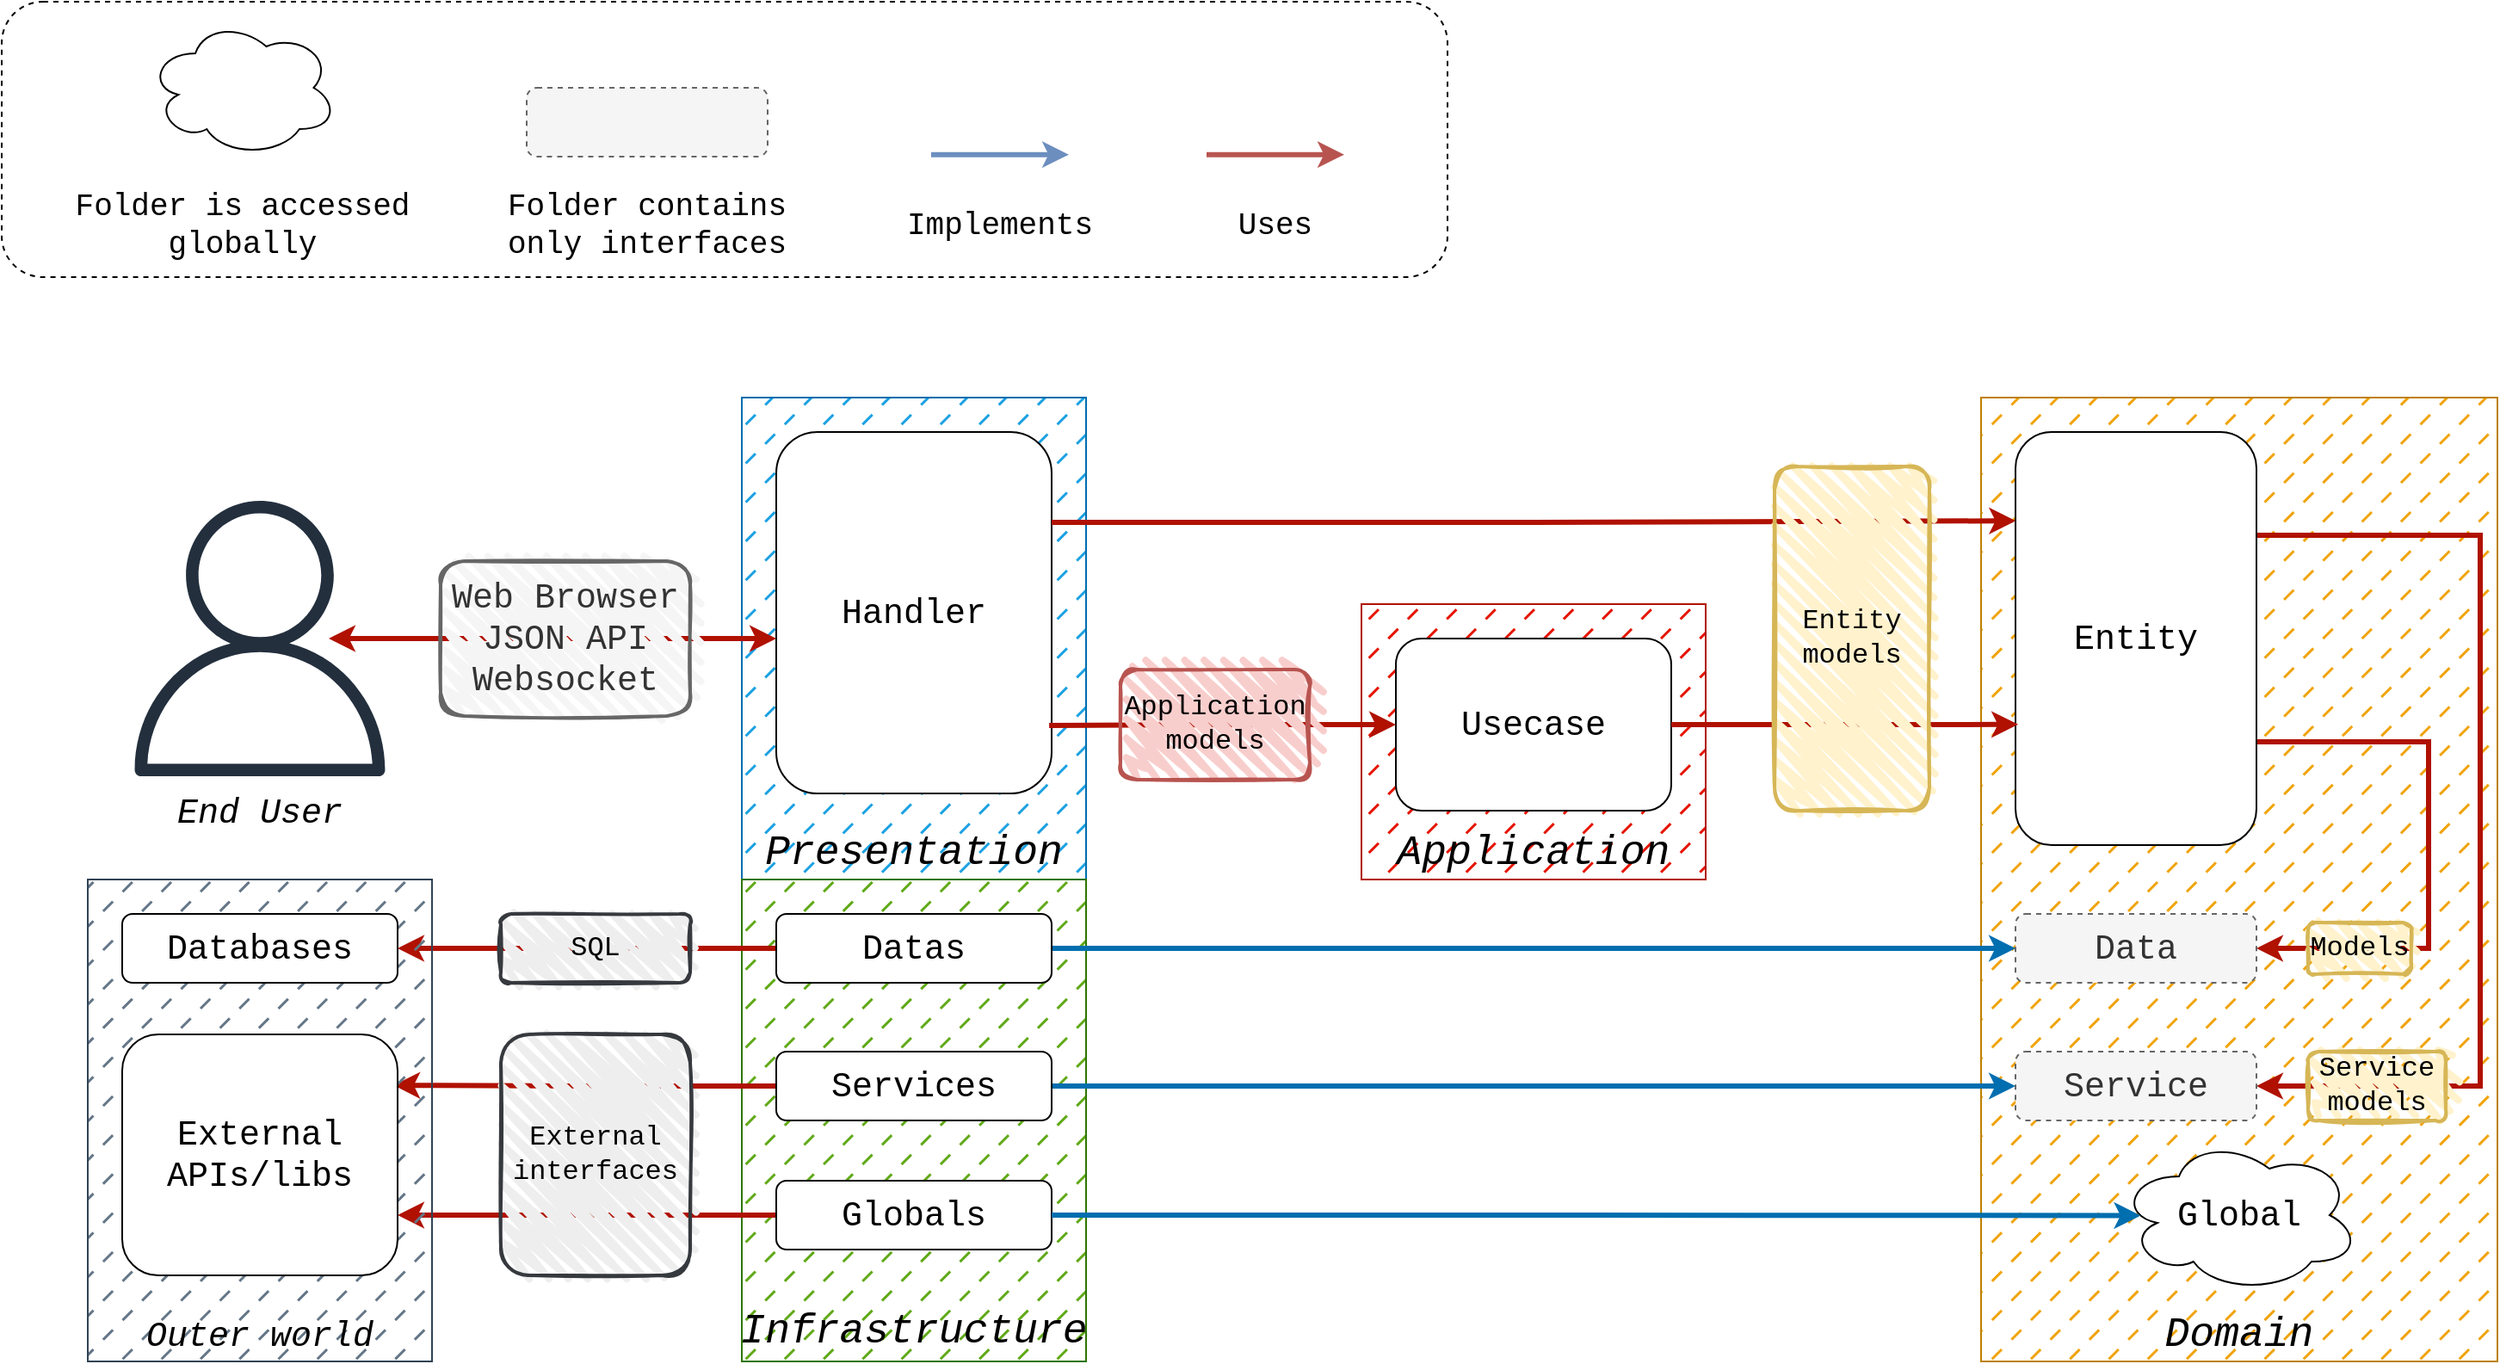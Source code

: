 <mxfile version="24.7.8">
  <diagram id="42Tpw0NirFlv4eBCXKWI" name="Flow of the app">
    <mxGraphModel dx="2827" dy="1000" grid="1" gridSize="10" guides="1" tooltips="1" connect="1" arrows="1" fold="1" page="1" pageScale="1" pageWidth="1169" pageHeight="827" math="0" shadow="0">
      <root>
        <mxCell id="0" />
        <mxCell id="1" parent="0" />
        <mxCell id="5e7feTEvIiZxVdkLuBAE-13" value="" style="rounded=1;whiteSpace=wrap;html=1;fillColor=none;dashed=1;" vertex="1" parent="1">
          <mxGeometry x="-320" width="840" height="160" as="geometry" />
        </mxCell>
        <mxCell id="icv3Nxshp4s4T6d7mBif-1" value="" style="rounded=0;whiteSpace=wrap;html=1;fillColor=#1ba1e2;strokeColor=#006EAF;fillStyle=dashed;fontColor=#ffffff;gradientColor=none;" vertex="1" parent="1">
          <mxGeometry x="110" y="230" width="200" height="280" as="geometry" />
        </mxCell>
        <mxCell id="zRhjE1oGz8II6m3b66D6-1" value="" style="rounded=0;whiteSpace=wrap;html=1;fillColor=#60a917;strokeColor=#2D7600;fillStyle=dashed;fontColor=#ffffff;" vertex="1" parent="1">
          <mxGeometry x="110" y="510" width="200" height="280" as="geometry" />
        </mxCell>
        <mxCell id="dOgGv5VV6RamK1uI13-O-3" value="" style="rounded=0;whiteSpace=wrap;html=1;fillColor=#E51400;strokeColor=#B01100;fillStyle=dashed;fontColor=#ffffff;" vertex="1" parent="1">
          <mxGeometry x="470" y="350" width="200" height="160" as="geometry" />
        </mxCell>
        <mxCell id="dOgGv5VV6RamK1uI13-O-4" value="" style="rounded=0;whiteSpace=wrap;html=1;fillColor=#F0A30A;strokeColor=#BF8000;fillStyle=dashed;fontColor=#ffffff;" vertex="1" parent="1">
          <mxGeometry x="830" y="230" width="300" height="560" as="geometry" />
        </mxCell>
        <mxCell id="6e1-HC7x6cqOcTGfSvnN-1" value="&lt;font size=&quot;1&quot; face=&quot;Courier New&quot; style=&quot;&quot;&gt;&lt;i style=&quot;font-size: 24px;&quot;&gt;Domain&lt;/i&gt;&lt;/font&gt;" style="text;html=1;align=center;verticalAlign=middle;whiteSpace=wrap;rounded=0;" vertex="1" parent="1">
          <mxGeometry x="830" y="760" width="300" height="30" as="geometry" />
        </mxCell>
        <mxCell id="6e1-HC7x6cqOcTGfSvnN-2" style="edgeStyle=orthogonalEdgeStyle;rounded=0;orthogonalLoop=1;jettySize=auto;html=1;exitX=0.5;exitY=1;exitDx=0;exitDy=0;" edge="1" parent="1">
          <mxGeometry relative="1" as="geometry">
            <mxPoint x="910" y="622.7" as="sourcePoint" />
            <mxPoint x="910" y="622.7" as="targetPoint" />
          </mxGeometry>
        </mxCell>
        <mxCell id="BwyHRkHelYlD-i3XNZ8O-1" style="edgeStyle=orthogonalEdgeStyle;rounded=0;orthogonalLoop=1;jettySize=auto;html=1;exitX=1;exitY=0.25;exitDx=0;exitDy=0;entryX=1;entryY=0.5;entryDx=0;entryDy=0;strokeWidth=3;strokeColor=#B01100;" edge="1" parent="1" source="p4gAAiggilI_gKySWl45-1" target="p4gAAiggilI_gKySWl45-5">
          <mxGeometry relative="1" as="geometry">
            <Array as="points">
              <mxPoint x="1120" y="310" />
              <mxPoint x="1120" y="630" />
            </Array>
          </mxGeometry>
        </mxCell>
        <mxCell id="BwyHRkHelYlD-i3XNZ8O-2" style="edgeStyle=orthogonalEdgeStyle;rounded=0;orthogonalLoop=1;jettySize=auto;html=1;exitX=1;exitY=0.75;exitDx=0;exitDy=0;entryX=1;entryY=0.5;entryDx=0;entryDy=0;strokeWidth=3;strokeColor=#B01100;" edge="1" parent="1" source="p4gAAiggilI_gKySWl45-1" target="p4gAAiggilI_gKySWl45-3">
          <mxGeometry relative="1" as="geometry">
            <Array as="points">
              <mxPoint x="1090" y="430" />
              <mxPoint x="1090" y="550" />
            </Array>
          </mxGeometry>
        </mxCell>
        <mxCell id="p4gAAiggilI_gKySWl45-1" value="&lt;span style=&quot;font-family: &amp;quot;Courier New&amp;quot;;&quot;&gt;&lt;font style=&quot;font-size: 20px;&quot;&gt;Entity&lt;/font&gt;&lt;/span&gt;" style="rounded=1;whiteSpace=wrap;html=1;" vertex="1" parent="1">
          <mxGeometry x="850" y="250" width="140" height="240" as="geometry" />
        </mxCell>
        <mxCell id="p4gAAiggilI_gKySWl45-3" value="&lt;span style=&quot;font-family: &amp;quot;Courier New&amp;quot;;&quot;&gt;&lt;font style=&quot;font-size: 20px;&quot;&gt;Data&lt;/font&gt;&lt;/span&gt;" style="rounded=1;whiteSpace=wrap;html=1;fillColor=#f5f5f5;fontColor=#333333;strokeColor=#666666;dashed=1;" vertex="1" parent="1">
          <mxGeometry x="850" y="530" width="140" height="40" as="geometry" />
        </mxCell>
        <mxCell id="p4gAAiggilI_gKySWl45-5" value="&lt;span style=&quot;font-family: &amp;quot;Courier New&amp;quot;;&quot;&gt;&lt;font style=&quot;font-size: 20px;&quot;&gt;Service&lt;/font&gt;&lt;/span&gt;" style="rounded=1;whiteSpace=wrap;html=1;fillColor=#f5f5f5;fontColor=#333333;strokeColor=#666666;dashed=1;" vertex="1" parent="1">
          <mxGeometry x="850" y="610" width="140" height="40" as="geometry" />
        </mxCell>
        <mxCell id="p4gAAiggilI_gKySWl45-6" value="&lt;font style=&quot;font-size: 20px;&quot; face=&quot;Courier New&quot;&gt;Global&lt;/font&gt;" style="ellipse;shape=cloud;whiteSpace=wrap;html=1;" vertex="1" parent="1">
          <mxGeometry x="910" y="660" width="140" height="90" as="geometry" />
        </mxCell>
        <mxCell id="VEzJV2id7e5CiDg3JaU8-1" value="&lt;font face=&quot;Courier New&quot;&gt;&lt;span style=&quot;font-size: 20px;&quot;&gt;Usecase&lt;/span&gt;&lt;/font&gt;" style="rounded=1;whiteSpace=wrap;html=1;" vertex="1" parent="1">
          <mxGeometry x="490" y="370" width="160" height="100" as="geometry" />
        </mxCell>
        <mxCell id="VEzJV2id7e5CiDg3JaU8-3" value="&lt;font face=&quot;Courier New&quot;&gt;&lt;span style=&quot;font-size: 24px;&quot;&gt;&lt;i&gt;Application&lt;/i&gt;&lt;/span&gt;&lt;/font&gt;" style="text;html=1;align=center;verticalAlign=middle;whiteSpace=wrap;rounded=0;" vertex="1" parent="1">
          <mxGeometry x="470" y="480" width="200" height="30" as="geometry" />
        </mxCell>
        <mxCell id="VEzJV2id7e5CiDg3JaU8-4" value="&lt;font face=&quot;Courier New&quot;&gt;&lt;span style=&quot;font-size: 20px;&quot;&gt;Handler&lt;/span&gt;&lt;/font&gt;" style="rounded=1;whiteSpace=wrap;html=1;" vertex="1" parent="1">
          <mxGeometry x="130" y="250" width="160" height="210" as="geometry" />
        </mxCell>
        <mxCell id="eUX9Hrk01rv4Ed74cBEU-1" value="&lt;font face=&quot;Courier New&quot;&gt;&lt;span style=&quot;font-size: 24px;&quot;&gt;&lt;i&gt;Presentation&lt;/i&gt;&lt;/span&gt;&lt;/font&gt;" style="text;html=1;align=center;verticalAlign=middle;whiteSpace=wrap;rounded=0;" vertex="1" parent="1">
          <mxGeometry x="110" y="480" width="200" height="30" as="geometry" />
        </mxCell>
        <mxCell id="pKRg6StBojcLivJPSXGB-1" style="edgeStyle=orthogonalEdgeStyle;rounded=0;orthogonalLoop=1;jettySize=auto;html=1;exitX=0.5;exitY=1;exitDx=0;exitDy=0;" edge="1" parent="1">
          <mxGeometry relative="1" as="geometry">
            <mxPoint x="200" y="622.7" as="sourcePoint" />
            <mxPoint x="200" y="622.7" as="targetPoint" />
          </mxGeometry>
        </mxCell>
        <mxCell id="BwyHRkHelYlD-i3XNZ8O-3" style="edgeStyle=orthogonalEdgeStyle;rounded=0;orthogonalLoop=1;jettySize=auto;html=1;exitX=1;exitY=0.5;exitDx=0;exitDy=0;entryX=0;entryY=0.5;entryDx=0;entryDy=0;fillColor=#1ba1e2;strokeColor=#006EAF;strokeWidth=3;" edge="1" parent="1" source="pKRg6StBojcLivJPSXGB-2" target="p4gAAiggilI_gKySWl45-3">
          <mxGeometry relative="1" as="geometry" />
        </mxCell>
        <mxCell id="9Nw_0gEDagjrvYhzKxSn-14" style="edgeStyle=orthogonalEdgeStyle;rounded=0;orthogonalLoop=1;jettySize=auto;html=1;exitX=0;exitY=0.5;exitDx=0;exitDy=0;entryX=1;entryY=0.5;entryDx=0;entryDy=0;strokeWidth=3;strokeColor=#B01100;" edge="1" parent="1" source="pKRg6StBojcLivJPSXGB-2" target="9Nw_0gEDagjrvYhzKxSn-12">
          <mxGeometry relative="1" as="geometry" />
        </mxCell>
        <mxCell id="pKRg6StBojcLivJPSXGB-2" value="&lt;span style=&quot;font-family: &amp;quot;Courier New&amp;quot;;&quot;&gt;&lt;font style=&quot;font-size: 20px;&quot;&gt;Datas&lt;/font&gt;&lt;/span&gt;" style="rounded=1;whiteSpace=wrap;html=1;" vertex="1" parent="1">
          <mxGeometry x="130" y="530" width="160" height="40" as="geometry" />
        </mxCell>
        <mxCell id="BwyHRkHelYlD-i3XNZ8O-4" style="edgeStyle=orthogonalEdgeStyle;rounded=0;orthogonalLoop=1;jettySize=auto;html=1;exitX=1;exitY=0.5;exitDx=0;exitDy=0;entryX=0;entryY=0.5;entryDx=0;entryDy=0;fillColor=#1ba1e2;strokeColor=#006EAF;strokeWidth=3;" edge="1" parent="1" source="pKRg6StBojcLivJPSXGB-3" target="p4gAAiggilI_gKySWl45-5">
          <mxGeometry relative="1" as="geometry" />
        </mxCell>
        <mxCell id="9Nw_0gEDagjrvYhzKxSn-15" style="edgeStyle=orthogonalEdgeStyle;rounded=0;orthogonalLoop=1;jettySize=auto;html=1;exitX=0;exitY=0.5;exitDx=0;exitDy=0;entryX=0.985;entryY=0.211;entryDx=0;entryDy=0;entryPerimeter=0;strokeWidth=3;strokeColor=#B01100;" edge="1" parent="1" source="pKRg6StBojcLivJPSXGB-3" target="9Nw_0gEDagjrvYhzKxSn-13">
          <mxGeometry relative="1" as="geometry" />
        </mxCell>
        <mxCell id="pKRg6StBojcLivJPSXGB-3" value="&lt;span style=&quot;font-family: &amp;quot;Courier New&amp;quot;;&quot;&gt;&lt;font style=&quot;font-size: 20px;&quot;&gt;Services&lt;/font&gt;&lt;/span&gt;" style="rounded=1;whiteSpace=wrap;html=1;" vertex="1" parent="1">
          <mxGeometry x="130" y="610" width="160" height="40" as="geometry" />
        </mxCell>
        <mxCell id="9Nw_0gEDagjrvYhzKxSn-16" style="edgeStyle=orthogonalEdgeStyle;rounded=0;orthogonalLoop=1;jettySize=auto;html=1;exitX=0;exitY=0.5;exitDx=0;exitDy=0;entryX=1;entryY=0.75;entryDx=0;entryDy=0;strokeWidth=3;strokeColor=#B01100;" edge="1" parent="1" source="pKRg6StBojcLivJPSXGB-8" target="9Nw_0gEDagjrvYhzKxSn-13">
          <mxGeometry relative="1" as="geometry" />
        </mxCell>
        <mxCell id="pKRg6StBojcLivJPSXGB-8" value="&lt;span style=&quot;font-family: &amp;quot;Courier New&amp;quot;;&quot;&gt;&lt;font style=&quot;font-size: 20px;&quot;&gt;Globals&lt;/font&gt;&lt;/span&gt;" style="rounded=1;whiteSpace=wrap;html=1;" vertex="1" parent="1">
          <mxGeometry x="130" y="685" width="160" height="40" as="geometry" />
        </mxCell>
        <mxCell id="pKRg6StBojcLivJPSXGB-9" value="&lt;font face=&quot;Courier New&quot;&gt;&lt;span style=&quot;font-size: 24px;&quot;&gt;&lt;i&gt;Infrastructure&lt;/i&gt;&lt;/span&gt;&lt;/font&gt;" style="text;html=1;align=center;verticalAlign=middle;whiteSpace=wrap;rounded=0;" vertex="1" parent="1">
          <mxGeometry x="110" y="755" width="200" height="35" as="geometry" />
        </mxCell>
        <mxCell id="V7hKK6gIttrooDM6nYyb-6" style="edgeStyle=orthogonalEdgeStyle;rounded=0;orthogonalLoop=1;jettySize=auto;html=1;exitX=1;exitY=0.25;exitDx=0;exitDy=0;entryX=0.001;entryY=0.215;entryDx=0;entryDy=0;entryPerimeter=0;strokeWidth=3;strokeColor=#B01100;" edge="1" parent="1" source="VEzJV2id7e5CiDg3JaU8-4" target="p4gAAiggilI_gKySWl45-1">
          <mxGeometry relative="1" as="geometry" />
        </mxCell>
        <mxCell id="V7hKK6gIttrooDM6nYyb-10" style="edgeStyle=orthogonalEdgeStyle;rounded=0;orthogonalLoop=1;jettySize=auto;html=1;exitX=1;exitY=0.5;exitDx=0;exitDy=0;entryX=0.011;entryY=0.708;entryDx=0;entryDy=0;entryPerimeter=0;strokeWidth=3;strokeColor=#B01100;" edge="1" parent="1" source="VEzJV2id7e5CiDg3JaU8-1" target="p4gAAiggilI_gKySWl45-1">
          <mxGeometry relative="1" as="geometry" />
        </mxCell>
        <mxCell id="V7hKK6gIttrooDM6nYyb-12" style="edgeStyle=orthogonalEdgeStyle;rounded=0;orthogonalLoop=1;jettySize=auto;html=1;exitX=0;exitY=0.5;exitDx=0;exitDy=0;entryX=0.991;entryY=0.812;entryDx=0;entryDy=0;entryPerimeter=0;strokeWidth=3;strokeColor=#B01100;endArrow=none;endFill=0;startArrow=classic;startFill=1;" edge="1" parent="1" source="VEzJV2id7e5CiDg3JaU8-1" target="VEzJV2id7e5CiDg3JaU8-4">
          <mxGeometry relative="1" as="geometry" />
        </mxCell>
        <mxCell id="EWEVbUWLFzX-ZMtyBytW-2" value="&lt;span style=&quot;font-family: &amp;quot;Courier New&amp;quot;; font-size: 16px;&quot;&gt;Application&lt;/span&gt;&lt;div&gt;&lt;span style=&quot;font-family: &amp;quot;Courier New&amp;quot;; font-size: 16px;&quot;&gt;models&lt;/span&gt;&lt;/div&gt;" style="rounded=1;whiteSpace=wrap;html=1;strokeWidth=2;fillWeight=4;hachureGap=8;hachureAngle=45;fillColor=#f8cecc;sketch=1;strokeColor=#b85450;fillStyle=zigzag;" vertex="1" parent="1">
          <mxGeometry x="330" y="388.04" width="110" height="63.92" as="geometry" />
        </mxCell>
        <mxCell id="2Y5WwP7FkqPvpD4vLN0e-2" value="&lt;span style=&quot;font-family: &amp;quot;Courier New&amp;quot;;&quot;&gt;&lt;font style=&quot;font-size: 16px;&quot;&gt;Entity&lt;/font&gt;&lt;/span&gt;&lt;div&gt;&lt;span style=&quot;font-family: &amp;quot;Courier New&amp;quot;;&quot;&gt;&lt;font style=&quot;font-size: 16px;&quot;&gt;models&lt;/font&gt;&lt;/span&gt;&lt;/div&gt;" style="rounded=1;whiteSpace=wrap;html=1;strokeWidth=2;fillWeight=4;hachureGap=8;hachureAngle=45;fillColor=#fff2cc;sketch=1;strokeColor=#d6b656;rotation=0;fillStyle=zigzag;" vertex="1" parent="1">
          <mxGeometry x="710" y="270" width="90" height="200" as="geometry" />
        </mxCell>
        <mxCell id="BwyHRkHelYlD-i3XNZ8O-5" style="edgeStyle=orthogonalEdgeStyle;rounded=0;orthogonalLoop=1;jettySize=auto;html=1;exitX=1;exitY=0.5;exitDx=0;exitDy=0;entryX=0.091;entryY=0.503;entryDx=0;entryDy=0;entryPerimeter=0;fillColor=#1ba1e2;strokeColor=#006EAF;strokeWidth=3;" edge="1" parent="1" source="pKRg6StBojcLivJPSXGB-8" target="p4gAAiggilI_gKySWl45-6">
          <mxGeometry relative="1" as="geometry" />
        </mxCell>
        <mxCell id="SjH-krS-hX3ebxcaWBwe-1" value="" style="sketch=0;outlineConnect=0;fontColor=#232F3E;gradientColor=none;fillColor=#232F3D;strokeColor=none;dashed=0;verticalLabelPosition=bottom;verticalAlign=top;align=center;html=1;fontSize=12;fontStyle=0;aspect=fixed;pointerEvents=1;shape=mxgraph.aws4.user;" vertex="1" parent="1">
          <mxGeometry x="-250" y="290" width="160" height="160" as="geometry" />
        </mxCell>
        <mxCell id="k-LeoLpMS9bLfQI-n7Lz-1" style="edgeStyle=orthogonalEdgeStyle;rounded=0;orthogonalLoop=1;jettySize=auto;html=1;entryX=0;entryY=0.5;entryDx=0;entryDy=0;startArrow=classic;startFill=1;strokeWidth=3;exitX=0.775;exitY=0.5;exitDx=0;exitDy=0;exitPerimeter=0;strokeColor=#B01100;" edge="1" parent="1" source="SjH-krS-hX3ebxcaWBwe-1">
          <mxGeometry relative="1" as="geometry">
            <mxPoint x="-60" y="370" as="sourcePoint" />
            <Array as="points" />
            <mxPoint x="130" y="370" as="targetPoint" />
          </mxGeometry>
        </mxCell>
        <mxCell id="k-LeoLpMS9bLfQI-n7Lz-2" value="&lt;font face=&quot;Courier New&quot;&gt;&lt;span style=&quot;font-size: 20px;&quot;&gt;Web Browser&lt;/span&gt;&lt;/font&gt;&lt;div&gt;&lt;font face=&quot;Courier New&quot;&gt;&lt;span style=&quot;font-size: 20px;&quot;&gt;JSON API&lt;/span&gt;&lt;/font&gt;&lt;/div&gt;&lt;div&gt;&lt;font face=&quot;Courier New&quot;&gt;&lt;span style=&quot;font-size: 20px;&quot;&gt;Websocket&lt;/span&gt;&lt;/font&gt;&lt;/div&gt;" style="rounded=1;whiteSpace=wrap;html=1;strokeWidth=2;fillWeight=4;hachureGap=8;hachureAngle=45;fillColor=#f5f5f5;sketch=1;strokeColor=#666666;fontColor=#333333;fillStyle=zigzag;" vertex="1" parent="1">
          <mxGeometry x="-65" y="325" width="145" height="90" as="geometry" />
        </mxCell>
        <mxCell id="k-LeoLpMS9bLfQI-n7Lz-3" value="" style="rounded=0;whiteSpace=wrap;html=1;fillColor=#647687;strokeColor=#314354;fillStyle=dashed;fontColor=#ffffff;" vertex="1" parent="1">
          <mxGeometry x="-270" y="510" width="200" height="280" as="geometry" />
        </mxCell>
        <mxCell id="YSih5RV6Dcw3c-Na_WMB-1" value="&lt;font face=&quot;Courier New&quot; style=&quot;font-size: 20px;&quot;&gt;&lt;i&gt;Outer world&lt;/i&gt;&lt;/font&gt;" style="text;html=1;align=center;verticalAlign=middle;whiteSpace=wrap;rounded=0;" vertex="1" parent="1">
          <mxGeometry x="-270" y="760" width="200" height="30" as="geometry" />
        </mxCell>
        <mxCell id="MQF-267B3wxq23Ee6HN--1" value="&lt;font face=&quot;Courier New&quot;&gt;&lt;span style=&quot;font-size: 16px;&quot;&gt;Models&lt;/span&gt;&lt;/font&gt;" style="rounded=1;whiteSpace=wrap;html=1;strokeWidth=2;fillWeight=4;hachureGap=8;hachureAngle=45;fillColor=#fff2cc;sketch=1;strokeColor=#d6b656;rotation=0;fillStyle=zigzag;" vertex="1" parent="1">
          <mxGeometry x="1020" y="535" width="60" height="30" as="geometry" />
        </mxCell>
        <mxCell id="9Nw_0gEDagjrvYhzKxSn-1" value="&lt;font face=&quot;Courier New&quot;&gt;&lt;span style=&quot;font-size: 16px;&quot;&gt;Service models&lt;/span&gt;&lt;/font&gt;" style="rounded=1;whiteSpace=wrap;html=1;strokeWidth=2;fillWeight=4;hachureGap=8;hachureAngle=45;fillColor=#fff2cc;sketch=1;strokeColor=#d6b656;rotation=0;fillStyle=zigzag;" vertex="1" parent="1">
          <mxGeometry x="1020" y="610" width="80" height="40" as="geometry" />
        </mxCell>
        <mxCell id="9Nw_0gEDagjrvYhzKxSn-6" value="&lt;font face=&quot;Courier New&quot;&gt;&lt;span style=&quot;font-size: 16px;&quot;&gt;SQL&lt;/span&gt;&lt;/font&gt;" style="rounded=1;whiteSpace=wrap;html=1;strokeWidth=2;fillWeight=4;hachureGap=8;hachureAngle=45;fillColor=#eeeeee;sketch=1;strokeColor=#36393d;fillStyle=zigzag;" vertex="1" parent="1">
          <mxGeometry x="-30" y="530" width="110" height="40" as="geometry" />
        </mxCell>
        <mxCell id="9Nw_0gEDagjrvYhzKxSn-7" value="&lt;font face=&quot;Courier New&quot;&gt;&lt;span style=&quot;font-size: 16px;&quot;&gt;External interfaces&lt;/span&gt;&lt;/font&gt;" style="rounded=1;whiteSpace=wrap;html=1;strokeWidth=2;fillWeight=4;hachureGap=8;hachureAngle=45;fillColor=#eeeeee;sketch=1;strokeColor=#36393d;fillStyle=zigzag;" vertex="1" parent="1">
          <mxGeometry x="-30" y="600" width="110" height="140" as="geometry" />
        </mxCell>
        <mxCell id="9Nw_0gEDagjrvYhzKxSn-12" value="&lt;font face=&quot;Courier New&quot;&gt;&lt;span style=&quot;font-size: 20px;&quot;&gt;Databases&lt;/span&gt;&lt;/font&gt;" style="rounded=1;whiteSpace=wrap;html=1;" vertex="1" parent="1">
          <mxGeometry x="-250" y="530" width="160" height="40" as="geometry" />
        </mxCell>
        <mxCell id="9Nw_0gEDagjrvYhzKxSn-13" value="&lt;font face=&quot;Courier New&quot;&gt;&lt;span style=&quot;font-size: 20px;&quot;&gt;External APIs/libs&lt;/span&gt;&lt;/font&gt;" style="rounded=1;whiteSpace=wrap;html=1;" vertex="1" parent="1">
          <mxGeometry x="-250" y="600" width="160" height="140" as="geometry" />
        </mxCell>
        <mxCell id="9Nw_0gEDagjrvYhzKxSn-17" style="edgeStyle=orthogonalEdgeStyle;rounded=0;orthogonalLoop=1;jettySize=auto;html=1;exitX=0.5;exitY=1;exitDx=0;exitDy=0;" edge="1" parent="1" source="9Nw_0gEDagjrvYhzKxSn-6" target="9Nw_0gEDagjrvYhzKxSn-6">
          <mxGeometry relative="1" as="geometry" />
        </mxCell>
        <mxCell id="5e7feTEvIiZxVdkLuBAE-2" value="" style="endArrow=classic;html=1;rounded=0;strokeWidth=3;fillColor=#dae8fc;strokeColor=#6c8ebf;" edge="1" parent="1">
          <mxGeometry width="50" height="50" relative="1" as="geometry">
            <mxPoint x="220" y="88.82" as="sourcePoint" />
            <mxPoint x="300" y="88.82" as="targetPoint" />
          </mxGeometry>
        </mxCell>
        <mxCell id="5e7feTEvIiZxVdkLuBAE-3" value="" style="endArrow=classic;html=1;rounded=0;strokeWidth=3;fillColor=#f8cecc;strokeColor=#b85450;" edge="1" parent="1">
          <mxGeometry width="50" height="50" relative="1" as="geometry">
            <mxPoint x="380" y="88.82" as="sourcePoint" />
            <mxPoint x="460" y="88.82" as="targetPoint" />
          </mxGeometry>
        </mxCell>
        <mxCell id="5e7feTEvIiZxVdkLuBAE-4" value="&lt;font style=&quot;font-size: 18px;&quot;&gt;Folder contains only interfaces&lt;/font&gt;" style="text;html=1;align=center;verticalAlign=middle;whiteSpace=wrap;rounded=0;fontFamily=Courier New;fontSize=16;" vertex="1" parent="1">
          <mxGeometry x="-40" y="105" width="190" height="50" as="geometry" />
        </mxCell>
        <mxCell id="5e7feTEvIiZxVdkLuBAE-5" value="&lt;font style=&quot;font-size: 18px;&quot;&gt;Implements&lt;/font&gt;" style="text;html=1;align=center;verticalAlign=middle;whiteSpace=wrap;rounded=0;fontFamily=Courier New;fontSize=16;" vertex="1" parent="1">
          <mxGeometry x="200" y="100.26" width="120" height="59.74" as="geometry" />
        </mxCell>
        <mxCell id="5e7feTEvIiZxVdkLuBAE-6" value="&lt;font style=&quot;font-size: 18px;&quot;&gt;Uses&lt;/font&gt;" style="text;html=1;align=center;verticalAlign=middle;whiteSpace=wrap;rounded=0;fontFamily=Courier New;fontSize=16;" vertex="1" parent="1">
          <mxGeometry x="360" y="100.26" width="120" height="59.74" as="geometry" />
        </mxCell>
        <mxCell id="5e7feTEvIiZxVdkLuBAE-8" value="" style="ellipse;shape=cloud;whiteSpace=wrap;html=1;" vertex="1" parent="1">
          <mxGeometry x="-235" y="10" width="110" height="80" as="geometry" />
        </mxCell>
        <mxCell id="5e7feTEvIiZxVdkLuBAE-9" value="&lt;font style=&quot;font-size: 18px;&quot;&gt;Folder is accessed globally&lt;/font&gt;" style="text;html=1;align=center;verticalAlign=middle;whiteSpace=wrap;rounded=0;fontFamily=Courier New;fontSize=16;" vertex="1" parent="1">
          <mxGeometry x="-280" y="90" width="200" height="80" as="geometry" />
        </mxCell>
        <mxCell id="5e7feTEvIiZxVdkLuBAE-11" value="&lt;font face=&quot;Courier New&quot; style=&quot;font-size: 20px;&quot;&gt;&lt;i&gt;End User&lt;/i&gt;&lt;/font&gt;" style="text;html=1;align=center;verticalAlign=middle;whiteSpace=wrap;rounded=0;" vertex="1" parent="1">
          <mxGeometry x="-240" y="451.96" width="140" height="38.04" as="geometry" />
        </mxCell>
        <mxCell id="5e7feTEvIiZxVdkLuBAE-12" value="" style="rounded=1;whiteSpace=wrap;html=1;fillColor=#f5f5f5;fontColor=#333333;strokeColor=#666666;dashed=1;" vertex="1" parent="1">
          <mxGeometry x="-15" y="50" width="140" height="40" as="geometry" />
        </mxCell>
      </root>
    </mxGraphModel>
  </diagram>
</mxfile>
